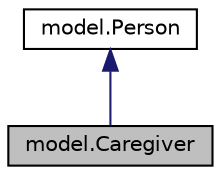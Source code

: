 digraph "model.Caregiver"
{
 // LATEX_PDF_SIZE
  edge [fontname="Helvetica",fontsize="10",labelfontname="Helvetica",labelfontsize="10"];
  node [fontname="Helvetica",fontsize="10",shape=record];
  Node1 [label="model.Caregiver",height=0.2,width=0.4,color="black", fillcolor="grey75", style="filled", fontcolor="black",tooltip="Caregiver nurse residents in a NURSING home."];
  Node2 -> Node1 [dir="back",color="midnightblue",fontsize="10",style="solid",fontname="Helvetica"];
  Node2 [label="model.Person",height=0.2,width=0.4,color="black", fillcolor="white", style="filled",URL="$d8/d58/classmodel_1_1Person.html",tooltip=" "];
}
